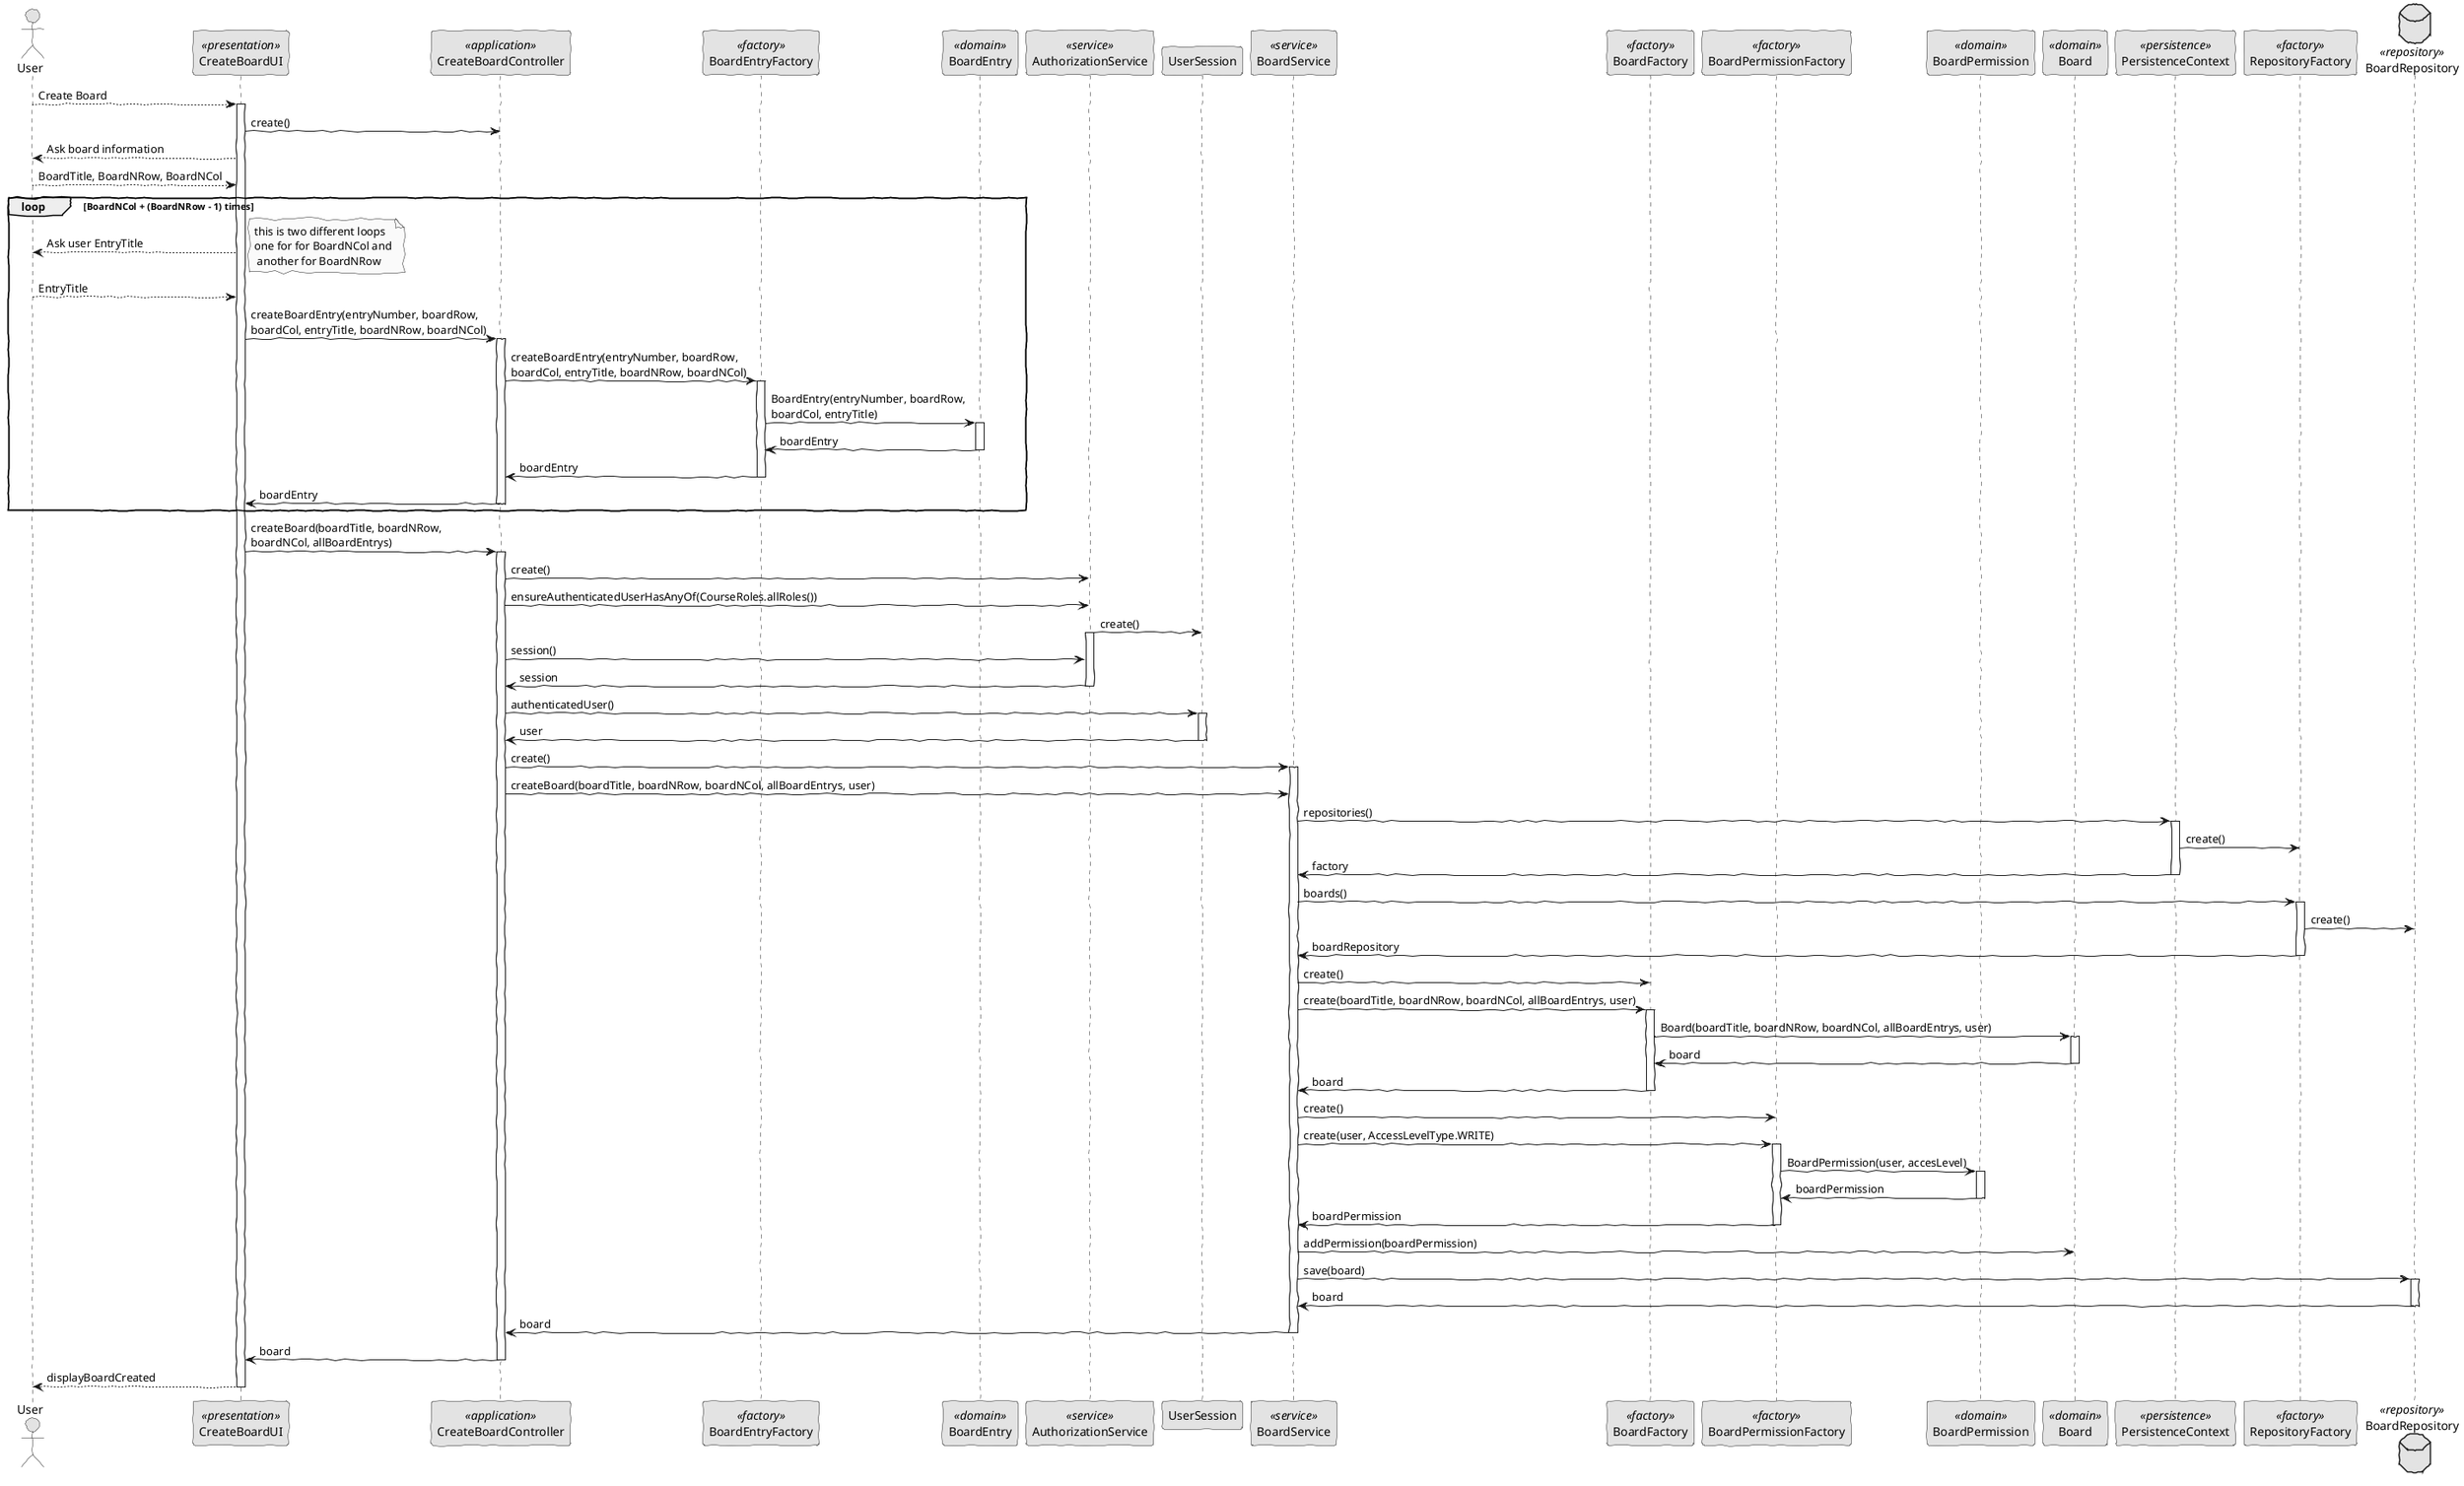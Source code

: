 @startuml
'http://plantuml.com/skinparam.html
skinparam handwritten true
skinparam monochrome true
skinparam packageStyle rect
skinparam defaultFontName FG Virgil
skinparam shadowing false

actor User as Actor
participant CreateBoardUI as UI <<presentation>>
participant CreateBoardController as Controller <<application>>
participant BoardEntryFactory as BEFactory <<factory>>
participant BoardEntry as BEDomain <<domain>>
participant AuthorizationService as AuthzService <<service>>
participant UserSession as US
participant BoardService as Service <<service>>
participant BoardFactory as BFactory <<factory>>
participant BoardPermissionFactory as BPFactory <<factory>>
participant BoardPermission as BPDomain <<domain>>
participant Board as Domain <<domain>>
participant PersistenceContext as Persistence <<persistence>>
participant RepositoryFactory as Factory <<factory>>
database BoardRepository as Repository <<repository>>


Actor --> UI: Create Board
activate UI
    UI -> Controller: create()

    UI --> Actor: Ask board information
    Actor --> UI: BoardTitle, BoardNRow, BoardNCol

        loop BoardNCol + (BoardNRow - 1) times 
            UI --> Actor: Ask user EntryTitle
                        note right: this is two different loops\none for for BoardNCol and\n another for BoardNRow
                        
            Actor --> UI: EntryTitle

            UI -> Controller: createBoardEntry(entryNumber, boardRow,\nboardCol, entryTitle, boardNRow, boardNCol)
            activate Controller
            Controller -> BEFactory: createBoardEntry(entryNumber, boardRow,\nboardCol, entryTitle, boardNRow, boardNCol)
            activate BEFactory
            BEFactory -> BEDomain: BoardEntry(entryNumber, boardRow,\nboardCol, entryTitle)
            activate BEDomain
            BEDomain -> BEFactory: boardEntry
            deactivate BEDomain
            BEFactory -> Controller: boardEntry
            deactivate BEFactory
            Controller -> UI: boardEntry
            deactivate Controller
        end

        
    UI -> Controller: createBoard(boardTitle, boardNRow,\nboardNCol, allBoardEntrys)
    activate Controller


    Controller -> AuthzService: create()
    Controller -> AuthzService: ensureAuthenticatedUserHasAnyOf(CourseRoles.allRoles())

    AuthzService -> US: create()
    activate AuthzService
    Controller -> AuthzService: session()
    AuthzService -> Controller: session
    deactivate AuthzService
    
    Controller -> US: authenticatedUser()
    activate US
    US -> Controller: user
    deactivate US

    Controller -> Service: create()
    activate Service
    Controller -> Service: createBoard(boardTitle, boardNRow, boardNCol, allBoardEntrys, user)


        Service -> Persistence: repositories()
        activate Persistence
        Persistence -> Factory: create()
        Persistence -> Service: factory
        deactivate Persistence

        Service -> Factory: boards()
        activate Factory
        Factory -> Repository: create()
        Factory -> Service: boardRepository
        deactivate Factory

        Service -> BFactory: create()
        Service -> BFactory: create(boardTitle, boardNRow, boardNCol, allBoardEntrys, user)
        activate BFactory

        BFactory -> Domain: Board(boardTitle, boardNRow, boardNCol, allBoardEntrys, user)
        activate Domain
            Domain -> BFactory: board
        deactivate Domain
            BFactory -> Service: board
        deactivate BFactory


        Service -> BPFactory: create()
        Service -> BPFactory: create(user, AccessLevelType.WRITE)
        activate BPFactory
        BPFactory -> BPDomain: BoardPermission(user, accesLevel)
        activate BPDomain
        BPDomain -> BPFactory: boardPermission
        deactivate BPDomain
        BPFactory -> Service: boardPermission
        deactivate BPFactory

        Service -> Domain: addPermission(boardPermission)


        Service -> Repository:save(board)
        activate Repository
        Repository -> Service:board
        deactivate Repository

        Service -> Controller:board
        deactivate Service
        Controller -> UI:board
        deactivate Controller

        UI --> Actor: displayBoardCreated

deactivate UI
@enduml